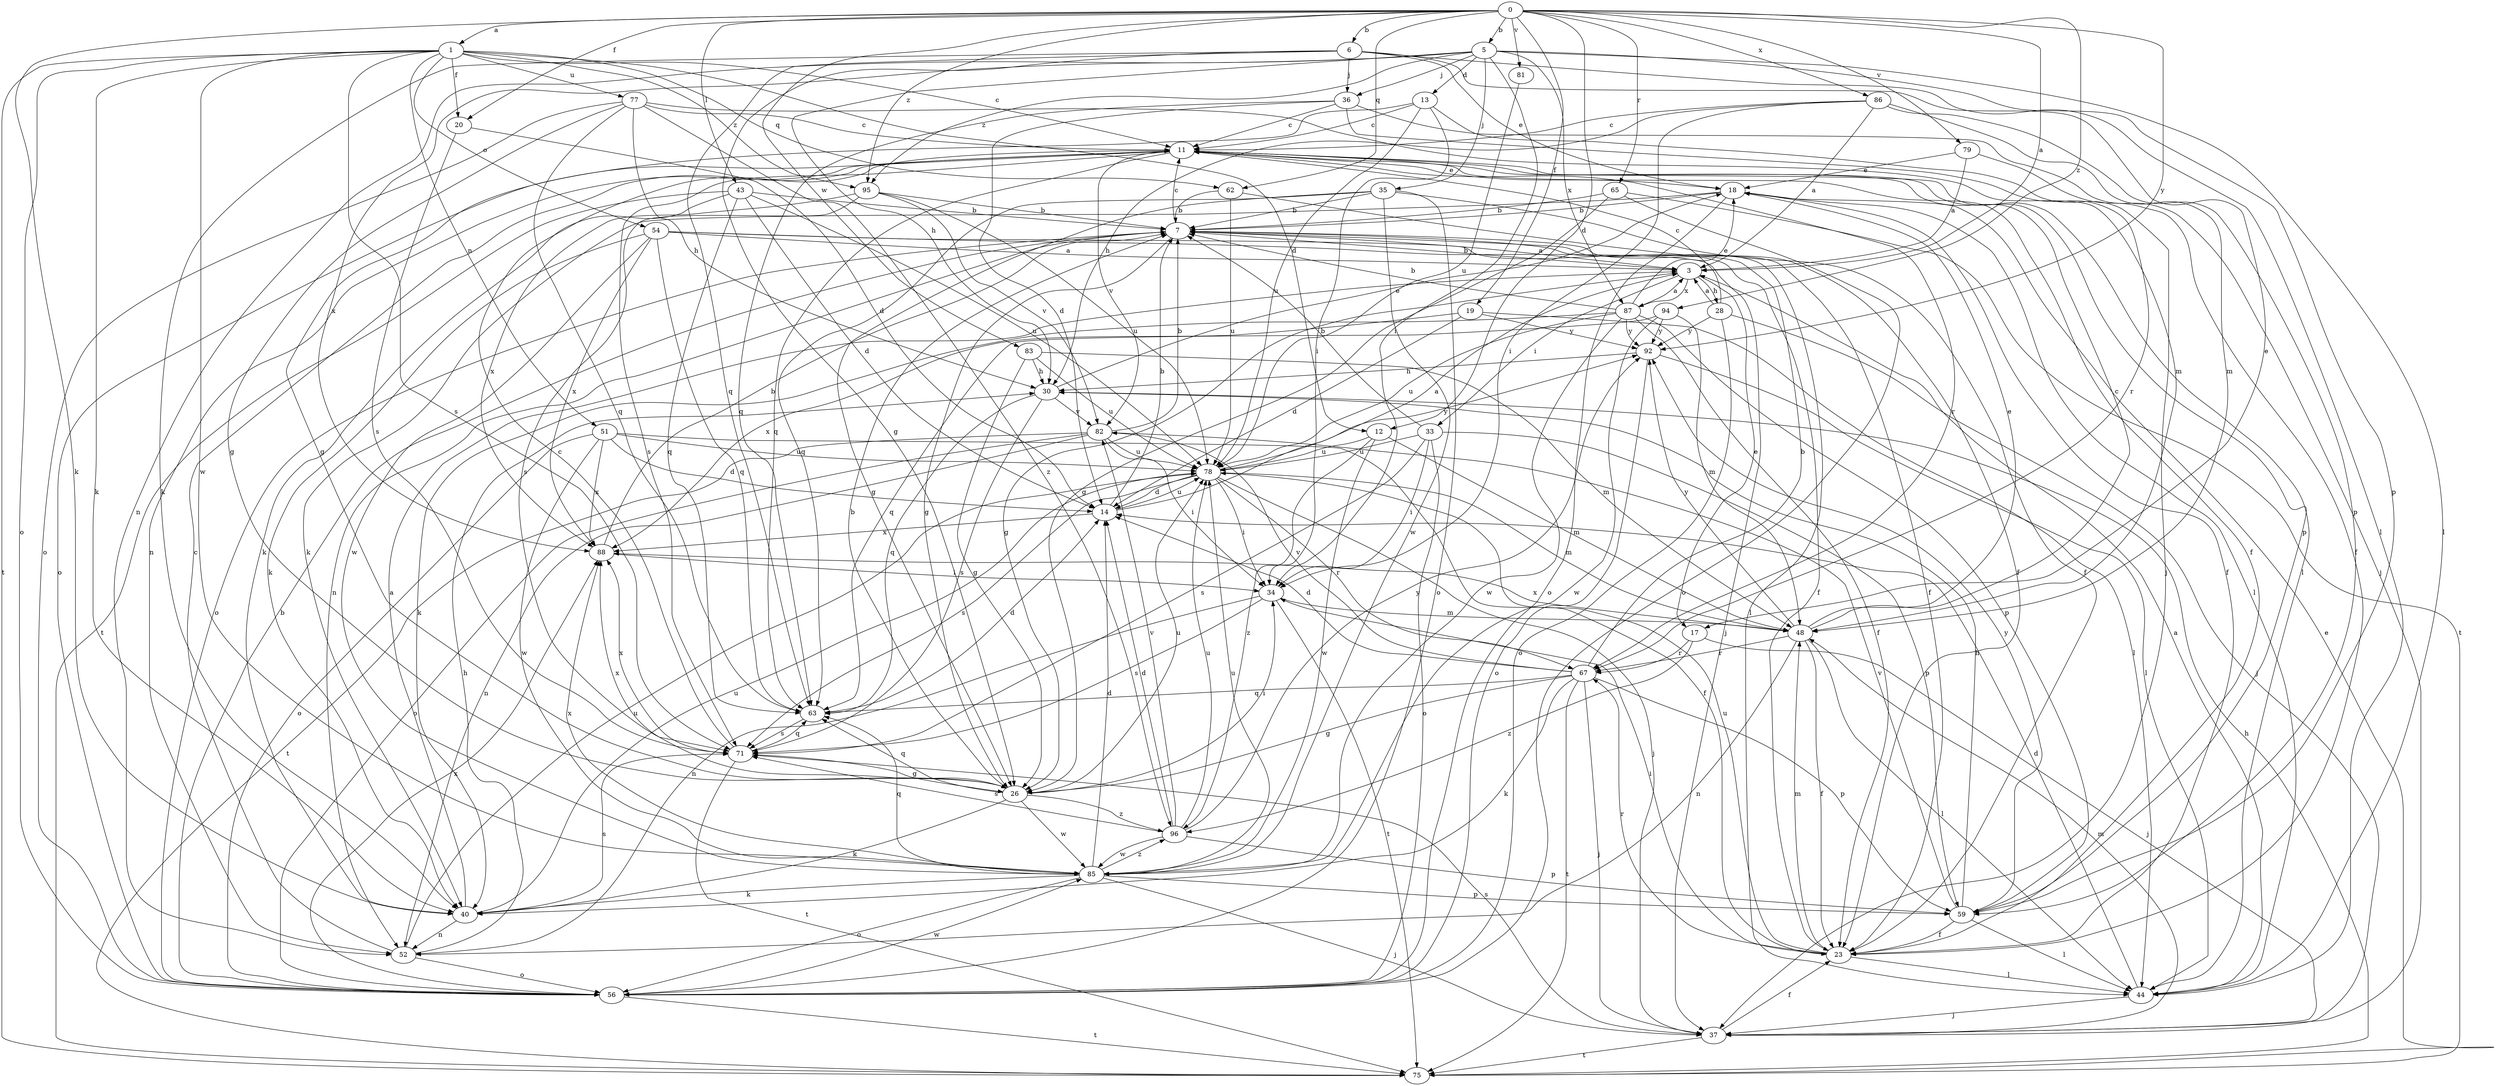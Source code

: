strict digraph  {
0;
1;
3;
5;
6;
7;
11;
12;
13;
14;
17;
18;
19;
20;
23;
26;
28;
30;
33;
34;
35;
36;
37;
40;
43;
44;
48;
51;
52;
54;
56;
59;
62;
63;
65;
67;
71;
75;
77;
78;
79;
81;
82;
83;
85;
86;
87;
88;
92;
94;
95;
96;
0 -> 1  [label=a];
0 -> 3  [label=a];
0 -> 5  [label=b];
0 -> 6  [label=b];
0 -> 12  [label=d];
0 -> 19  [label=f];
0 -> 20  [label=f];
0 -> 40  [label=k];
0 -> 43  [label=l];
0 -> 62  [label=q];
0 -> 65  [label=r];
0 -> 79  [label=v];
0 -> 81  [label=v];
0 -> 83  [label=w];
0 -> 86  [label=x];
0 -> 92  [label=y];
0 -> 94  [label=z];
0 -> 95  [label=z];
1 -> 11  [label=c];
1 -> 12  [label=d];
1 -> 20  [label=f];
1 -> 40  [label=k];
1 -> 51  [label=n];
1 -> 54  [label=o];
1 -> 56  [label=o];
1 -> 62  [label=q];
1 -> 71  [label=s];
1 -> 75  [label=t];
1 -> 77  [label=u];
1 -> 85  [label=w];
1 -> 95  [label=z];
3 -> 7  [label=b];
3 -> 17  [label=e];
3 -> 26  [label=g];
3 -> 28  [label=h];
3 -> 33  [label=i];
3 -> 87  [label=x];
5 -> 13  [label=d];
5 -> 30  [label=h];
5 -> 34  [label=i];
5 -> 35  [label=j];
5 -> 36  [label=j];
5 -> 44  [label=l];
5 -> 52  [label=n];
5 -> 59  [label=p];
5 -> 87  [label=x];
5 -> 88  [label=x];
5 -> 95  [label=z];
6 -> 17  [label=e];
6 -> 18  [label=e];
6 -> 26  [label=g];
6 -> 36  [label=j];
6 -> 40  [label=k];
6 -> 44  [label=l];
6 -> 63  [label=q];
7 -> 3  [label=a];
7 -> 11  [label=c];
7 -> 23  [label=f];
7 -> 26  [label=g];
7 -> 44  [label=l];
7 -> 52  [label=n];
7 -> 56  [label=o];
11 -> 18  [label=e];
11 -> 23  [label=f];
11 -> 44  [label=l];
11 -> 52  [label=n];
11 -> 56  [label=o];
11 -> 59  [label=p];
11 -> 63  [label=q];
11 -> 67  [label=r];
11 -> 71  [label=s];
11 -> 82  [label=v];
12 -> 48  [label=m];
12 -> 78  [label=u];
12 -> 85  [label=w];
12 -> 96  [label=z];
13 -> 11  [label=c];
13 -> 26  [label=g];
13 -> 34  [label=i];
13 -> 37  [label=j];
13 -> 78  [label=u];
14 -> 3  [label=a];
14 -> 7  [label=b];
14 -> 78  [label=u];
14 -> 88  [label=x];
17 -> 37  [label=j];
17 -> 67  [label=r];
17 -> 96  [label=z];
18 -> 7  [label=b];
18 -> 23  [label=f];
18 -> 40  [label=k];
18 -> 44  [label=l];
18 -> 56  [label=o];
19 -> 14  [label=d];
19 -> 44  [label=l];
19 -> 88  [label=x];
19 -> 92  [label=y];
20 -> 14  [label=d];
20 -> 71  [label=s];
23 -> 34  [label=i];
23 -> 44  [label=l];
23 -> 48  [label=m];
23 -> 67  [label=r];
23 -> 78  [label=u];
26 -> 7  [label=b];
26 -> 34  [label=i];
26 -> 40  [label=k];
26 -> 63  [label=q];
26 -> 78  [label=u];
26 -> 85  [label=w];
26 -> 88  [label=x];
26 -> 96  [label=z];
28 -> 3  [label=a];
28 -> 11  [label=c];
28 -> 37  [label=j];
28 -> 56  [label=o];
28 -> 92  [label=y];
30 -> 18  [label=e];
30 -> 63  [label=q];
30 -> 71  [label=s];
30 -> 82  [label=v];
33 -> 7  [label=b];
33 -> 34  [label=i];
33 -> 56  [label=o];
33 -> 59  [label=p];
33 -> 71  [label=s];
33 -> 78  [label=u];
34 -> 48  [label=m];
34 -> 52  [label=n];
34 -> 71  [label=s];
34 -> 75  [label=t];
35 -> 7  [label=b];
35 -> 23  [label=f];
35 -> 26  [label=g];
35 -> 56  [label=o];
35 -> 63  [label=q];
35 -> 85  [label=w];
36 -> 11  [label=c];
36 -> 14  [label=d];
36 -> 37  [label=j];
36 -> 63  [label=q];
36 -> 67  [label=r];
37 -> 23  [label=f];
37 -> 48  [label=m];
37 -> 71  [label=s];
37 -> 75  [label=t];
40 -> 3  [label=a];
40 -> 52  [label=n];
40 -> 71  [label=s];
40 -> 78  [label=u];
43 -> 7  [label=b];
43 -> 14  [label=d];
43 -> 40  [label=k];
43 -> 63  [label=q];
43 -> 75  [label=t];
43 -> 78  [label=u];
44 -> 3  [label=a];
44 -> 14  [label=d];
44 -> 37  [label=j];
48 -> 11  [label=c];
48 -> 18  [label=e];
48 -> 23  [label=f];
48 -> 44  [label=l];
48 -> 52  [label=n];
48 -> 67  [label=r];
48 -> 88  [label=x];
48 -> 92  [label=y];
51 -> 14  [label=d];
51 -> 23  [label=f];
51 -> 56  [label=o];
51 -> 78  [label=u];
51 -> 85  [label=w];
51 -> 88  [label=x];
52 -> 11  [label=c];
52 -> 30  [label=h];
52 -> 56  [label=o];
52 -> 78  [label=u];
54 -> 3  [label=a];
54 -> 23  [label=f];
54 -> 37  [label=j];
54 -> 40  [label=k];
54 -> 63  [label=q];
54 -> 85  [label=w];
54 -> 88  [label=x];
56 -> 7  [label=b];
56 -> 75  [label=t];
56 -> 85  [label=w];
56 -> 88  [label=x];
59 -> 23  [label=f];
59 -> 30  [label=h];
59 -> 44  [label=l];
59 -> 82  [label=v];
59 -> 92  [label=y];
62 -> 7  [label=b];
62 -> 23  [label=f];
62 -> 78  [label=u];
63 -> 14  [label=d];
63 -> 71  [label=s];
65 -> 7  [label=b];
65 -> 26  [label=g];
65 -> 56  [label=o];
65 -> 75  [label=t];
67 -> 7  [label=b];
67 -> 14  [label=d];
67 -> 26  [label=g];
67 -> 37  [label=j];
67 -> 40  [label=k];
67 -> 59  [label=p];
67 -> 63  [label=q];
67 -> 75  [label=t];
67 -> 82  [label=v];
71 -> 11  [label=c];
71 -> 26  [label=g];
71 -> 63  [label=q];
71 -> 75  [label=t];
71 -> 88  [label=x];
75 -> 18  [label=e];
75 -> 30  [label=h];
77 -> 11  [label=c];
77 -> 26  [label=g];
77 -> 30  [label=h];
77 -> 48  [label=m];
77 -> 56  [label=o];
77 -> 63  [label=q];
77 -> 96  [label=z];
78 -> 14  [label=d];
78 -> 34  [label=i];
78 -> 37  [label=j];
78 -> 48  [label=m];
78 -> 67  [label=r];
78 -> 71  [label=s];
78 -> 92  [label=y];
79 -> 3  [label=a];
79 -> 18  [label=e];
79 -> 23  [label=f];
81 -> 78  [label=u];
82 -> 7  [label=b];
82 -> 34  [label=i];
82 -> 52  [label=n];
82 -> 56  [label=o];
82 -> 75  [label=t];
82 -> 78  [label=u];
83 -> 26  [label=g];
83 -> 30  [label=h];
83 -> 48  [label=m];
83 -> 78  [label=u];
85 -> 14  [label=d];
85 -> 37  [label=j];
85 -> 40  [label=k];
85 -> 56  [label=o];
85 -> 59  [label=p];
85 -> 63  [label=q];
85 -> 78  [label=u];
85 -> 88  [label=x];
85 -> 96  [label=z];
86 -> 3  [label=a];
86 -> 11  [label=c];
86 -> 30  [label=h];
86 -> 34  [label=i];
86 -> 48  [label=m];
86 -> 59  [label=p];
87 -> 3  [label=a];
87 -> 7  [label=b];
87 -> 18  [label=e];
87 -> 23  [label=f];
87 -> 40  [label=k];
87 -> 59  [label=p];
87 -> 78  [label=u];
87 -> 85  [label=w];
87 -> 92  [label=y];
88 -> 7  [label=b];
88 -> 34  [label=i];
92 -> 30  [label=h];
92 -> 44  [label=l];
92 -> 56  [label=o];
94 -> 48  [label=m];
94 -> 63  [label=q];
94 -> 85  [label=w];
94 -> 92  [label=y];
95 -> 7  [label=b];
95 -> 71  [label=s];
95 -> 78  [label=u];
95 -> 82  [label=v];
95 -> 88  [label=x];
96 -> 14  [label=d];
96 -> 59  [label=p];
96 -> 71  [label=s];
96 -> 78  [label=u];
96 -> 82  [label=v];
96 -> 85  [label=w];
96 -> 92  [label=y];
}
